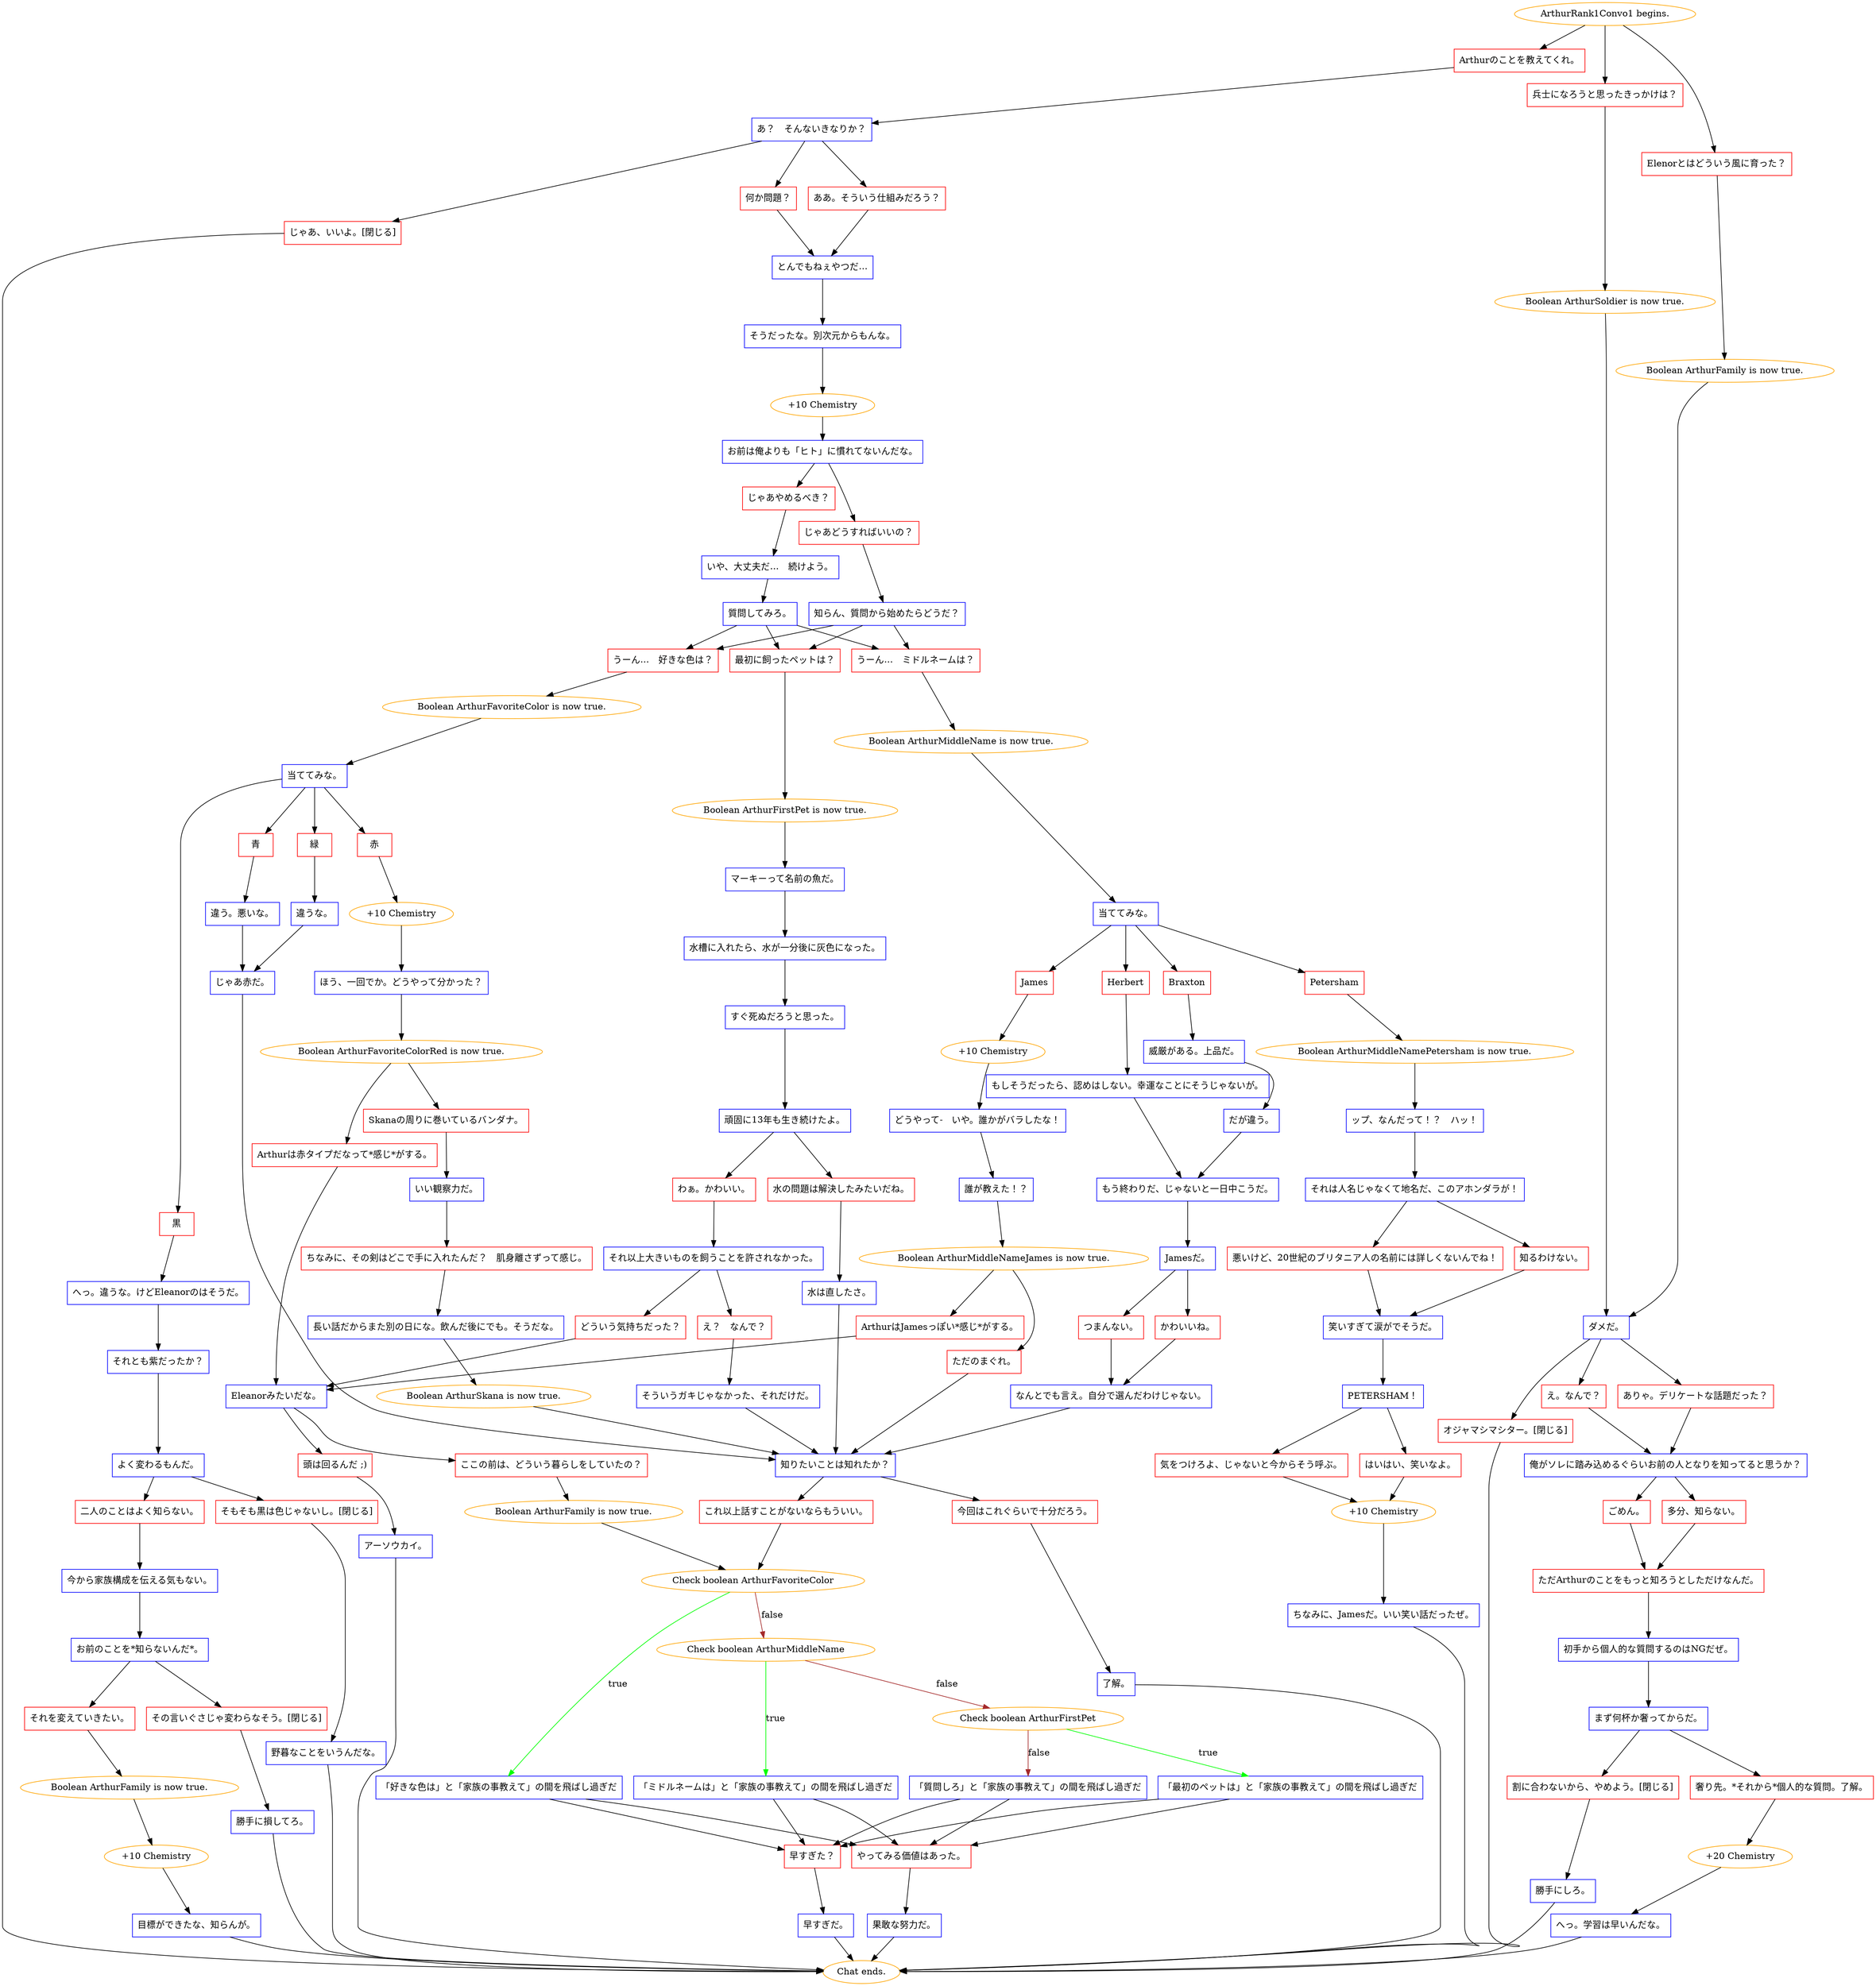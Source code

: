 digraph {
	"ArthurRank1Convo1 begins." [color=orange];
		"ArthurRank1Convo1 begins." -> j536321569;
		"ArthurRank1Convo1 begins." -> j3437913742;
		"ArthurRank1Convo1 begins." -> j1890833452;
	j536321569 [label="兵士になろうと思ったきっかけは？",shape=box,color=red];
		j536321569 -> j3789673894;
	j3437913742 [label="Elenorとはどういう風に育った？",shape=box,color=red];
		j3437913742 -> j1609352326;
	j1890833452 [label="Arthurのことを教えてくれ。",shape=box,color=red];
		j1890833452 -> j1255099229;
	j3789673894 [label="Boolean ArthurSoldier is now true.",color=orange];
		j3789673894 -> j2205596666;
	j1609352326 [label="Boolean ArthurFamily is now true.",color=orange];
		j1609352326 -> j2205596666;
	j1255099229 [label="あ？　そんないきなりか？",shape=box,color=blue];
		j1255099229 -> j2766307250;
		j1255099229 -> j3251659279;
		j1255099229 -> j533776265;
	j2205596666 [label="ダメだ。",shape=box,color=blue];
		j2205596666 -> j772695151;
		j2205596666 -> j2114986626;
		j2205596666 -> j1347719308;
	j2766307250 [label="ああ。そういう仕組みだろう？",shape=box,color=red];
		j2766307250 -> j687920592;
	j3251659279 [label="何か問題？",shape=box,color=red];
		j3251659279 -> j687920592;
	j533776265 [label="じゃあ、いいよ。[閉じる]",shape=box,color=red];
		j533776265 -> "Chat ends.";
	j772695151 [label="え。なんで？",shape=box,color=red];
		j772695151 -> j4067131167;
	j2114986626 [label="ありゃ。デリケートな話題だった？",shape=box,color=red];
		j2114986626 -> j4067131167;
	j1347719308 [label="オジャマシマシター。[閉じる]",shape=box,color=red];
		j1347719308 -> "Chat ends.";
	j687920592 [label="とんでもねぇやつだ…",shape=box,color=blue];
		j687920592 -> j3895910273;
	"Chat ends." [color=orange];
	j4067131167 [label="俺がソレに踏み込めるぐらいお前の人となりを知ってると思うか？",shape=box,color=blue];
		j4067131167 -> j409969633;
		j4067131167 -> j4023701234;
	j3895910273 [label="そうだったな。別次元からもんな。",shape=box,color=blue];
		j3895910273 -> j780714673;
	j409969633 [label="ごめん。",shape=box,color=red];
		j409969633 -> j544802841;
	j4023701234 [label="多分、知らない。",shape=box,color=red];
		j4023701234 -> j544802841;
	j780714673 [label="+10 Chemistry",color=orange];
		j780714673 -> j1145378717;
	j544802841 [label="ただArthurのことをもっと知ろうとしただけなんだ。",shape=box,color=red];
		j544802841 -> j3374547973;
	j1145378717 [label="お前は俺よりも「ヒト」に慣れてないんだな。",shape=box,color=blue];
		j1145378717 -> j2604940321;
		j1145378717 -> j4290991241;
	j3374547973 [label="初手から個人的な質問するのはNGだぜ。",shape=box,color=blue];
		j3374547973 -> j2092276398;
	j2604940321 [label="じゃあどうすればいいの？",shape=box,color=red];
		j2604940321 -> j3254017335;
	j4290991241 [label="じゃあやめるべき？",shape=box,color=red];
		j4290991241 -> j3187598161;
	j2092276398 [label="まず何杯か奢ってからだ。",shape=box,color=blue];
		j2092276398 -> j3530942798;
		j2092276398 -> j1862949438;
	j3254017335 [label="知らん、質問から始めたらどうだ？",shape=box,color=blue];
		j3254017335 -> j79888762;
		j3254017335 -> j3487859981;
		j3254017335 -> j688249955;
	j3187598161 [label="いや、大丈夫だ…　続けよう。",shape=box,color=blue];
		j3187598161 -> j4267582587;
	j3530942798 [label="奢り先。*それから*個人的な質問。了解。",shape=box,color=red];
		j3530942798 -> j3485029633;
	j1862949438 [label="割に合わないから、やめよう。[閉じる]",shape=box,color=red];
		j1862949438 -> j4273773890;
	j79888762 [label="うーん…　好きな色は？",shape=box,color=red];
		j79888762 -> j3083107196;
	j3487859981 [label="うーん…　ミドルネームは？",shape=box,color=red];
		j3487859981 -> j2285393944;
	j688249955 [label="最初に飼ったペットは？",shape=box,color=red];
		j688249955 -> j292296226;
	j4267582587 [label="質問してみろ。",shape=box,color=blue];
		j4267582587 -> j79888762;
		j4267582587 -> j3487859981;
		j4267582587 -> j688249955;
	j3485029633 [label="+20 Chemistry",color=orange];
		j3485029633 -> j1329089113;
	j4273773890 [label="勝手にしろ。",shape=box,color=blue];
		j4273773890 -> "Chat ends.";
	j3083107196 [label="Boolean ArthurFavoriteColor is now true.",color=orange];
		j3083107196 -> j3548206128;
	j2285393944 [label="Boolean ArthurMiddleName is now true.",color=orange];
		j2285393944 -> j565935858;
	j292296226 [label="Boolean ArthurFirstPet is now true.",color=orange];
		j292296226 -> j2084389237;
	j1329089113 [label="へっ。学習は早いんだな。",shape=box,color=blue];
		j1329089113 -> "Chat ends.";
	j3548206128 [label="当ててみな。",shape=box,color=blue];
		j3548206128 -> j3714214819;
		j3548206128 -> j1564063465;
		j3548206128 -> j3135193676;
		j3548206128 -> j1369905366;
	j565935858 [label="当ててみな。",shape=box,color=blue];
		j565935858 -> j1185068597;
		j565935858 -> j3166118565;
		j565935858 -> j3445845349;
		j565935858 -> j430502687;
	j2084389237 [label="マーキーって名前の魚だ。",shape=box,color=blue];
		j2084389237 -> j2132779204;
	j3714214819 [label="緑",shape=box,color=red];
		j3714214819 -> j3059998868;
	j1564063465 [label="黒",shape=box,color=red];
		j1564063465 -> j3617246586;
	j3135193676 [label="赤",shape=box,color=red];
		j3135193676 -> j2414848336;
	j1369905366 [label="青",shape=box,color=red];
		j1369905366 -> j946411741;
	j1185068597 [label="Herbert",shape=box,color=red];
		j1185068597 -> j370588624;
	j3166118565 [label="James",shape=box,color=red];
		j3166118565 -> j2409679467;
	j3445845349 [label="Petersham",shape=box,color=red];
		j3445845349 -> j3058091406;
	j430502687 [label="Braxton",shape=box,color=red];
		j430502687 -> j631441742;
	j2132779204 [label="水槽に入れたら、水が一分後に灰色になった。",shape=box,color=blue];
		j2132779204 -> j3668552985;
	j3059998868 [label="違うな。",shape=box,color=blue];
		j3059998868 -> j3704124006;
	j3617246586 [label="へっ。違うな。けどEleanorのはそうだ。",shape=box,color=blue];
		j3617246586 -> j3901713754;
	j2414848336 [label="+10 Chemistry",color=orange];
		j2414848336 -> j3105483031;
	j946411741 [label="違う。悪いな。",shape=box,color=blue];
		j946411741 -> j3704124006;
	j370588624 [label="もしそうだったら、認めはしない。幸運なことにそうじゃないが。",shape=box,color=blue];
		j370588624 -> j3065009023;
	j2409679467 [label="+10 Chemistry",color=orange];
		j2409679467 -> j2893980135;
	j3058091406 [label="Boolean ArthurMiddleNamePetersham is now true.",color=orange];
		j3058091406 -> j2526153935;
	j631441742 [label="威厳がある。上品だ。",shape=box,color=blue];
		j631441742 -> j2215446898;
	j3668552985 [label="すぐ死ぬだろうと思った。",shape=box,color=blue];
		j3668552985 -> j1424179671;
	j3704124006 [label="じゃあ赤だ。",shape=box,color=blue];
		j3704124006 -> j1429273650;
	j3901713754 [label="それとも紫だったか？",shape=box,color=blue];
		j3901713754 -> j128673457;
	j3105483031 [label="ほう、一回でか。どうやって分かった？",shape=box,color=blue];
		j3105483031 -> j1495673464;
	j3065009023 [label="もう終わりだ、じゃないと一日中こうだ。",shape=box,color=blue];
		j3065009023 -> j3720581298;
	j2893980135 [label="どうやって-　いや。誰かがバラしたな！",shape=box,color=blue];
		j2893980135 -> j546089913;
	j2526153935 [label="ップ、なんだって！？　ハッ！",shape=box,color=blue];
		j2526153935 -> j2166766710;
	j2215446898 [label="だが違う。",shape=box,color=blue];
		j2215446898 -> j3065009023;
	j1424179671 [label="頑固に13年も生き続けたよ。",shape=box,color=blue];
		j1424179671 -> j1340496029;
		j1424179671 -> j120180785;
	j1429273650 [label="知りたいことは知れたか？",shape=box,color=blue];
		j1429273650 -> j4275923920;
		j1429273650 -> j3427976650;
	j128673457 [label="よく変わるもんだ。",shape=box,color=blue];
		j128673457 -> j2369279441;
		j128673457 -> j2264421064;
	j1495673464 [label="Boolean ArthurFavoriteColorRed is now true.",color=orange];
		j1495673464 -> j3826984250;
		j1495673464 -> j996575015;
	j3720581298 [label="Jamesだ。",shape=box,color=blue];
		j3720581298 -> j1140687630;
		j3720581298 -> j2180780991;
	j546089913 [label="誰が教えた！？",shape=box,color=blue];
		j546089913 -> j3227176944;
	j2166766710 [label="それは人名じゃなくて地名だ、このアホンダラが！",shape=box,color=blue];
		j2166766710 -> j2867932723;
		j2166766710 -> j245443282;
	j1340496029 [label="水の問題は解決したみたいだね。",shape=box,color=red];
		j1340496029 -> j2122329034;
	j120180785 [label="わぁ。かわいい。",shape=box,color=red];
		j120180785 -> j1877635228;
	j4275923920 [label="これ以上話すことがないならもういい。",shape=box,color=red];
		j4275923920 -> j4069610047;
	j3427976650 [label="今回はこれぐらいで十分だろう。",shape=box,color=red];
		j3427976650 -> j2053416165;
	j2369279441 [label="そもそも黒は色じゃないし。[閉じる]",shape=box,color=red];
		j2369279441 -> j4205416920;
	j2264421064 [label="二人のことはよく知らない。",shape=box,color=red];
		j2264421064 -> j845808416;
	j3826984250 [label="Skanaの周りに巻いているバンダナ。",shape=box,color=red];
		j3826984250 -> j583819669;
	j996575015 [label="Arthurは赤タイプだなって*感じ*がする。",shape=box,color=red];
		j996575015 -> j2966827718;
	j1140687630 [label="つまんない。",shape=box,color=red];
		j1140687630 -> j3520622244;
	j2180780991 [label="かわいいね。",shape=box,color=red];
		j2180780991 -> j3520622244;
	j3227176944 [label="Boolean ArthurMiddleNameJames is now true.",color=orange];
		j3227176944 -> j3150441679;
		j3227176944 -> j2055292089;
	j2867932723 [label="悪いけど、20世紀のブリタニア人の名前には詳しくないんでね！",shape=box,color=red];
		j2867932723 -> j3963810184;
	j245443282 [label="知るわけない。",shape=box,color=red];
		j245443282 -> j3963810184;
	j2122329034 [label="水は直したさ。",shape=box,color=blue];
		j2122329034 -> j1429273650;
	j1877635228 [label="それ以上大きいものを飼うことを許されなかった。",shape=box,color=blue];
		j1877635228 -> j2675893306;
		j1877635228 -> j2672312440;
	j4069610047 [label="Check boolean ArthurFavoriteColor",color=orange];
		j4069610047 -> j2845562188 [label=true,color=green];
		j4069610047 -> j408328346 [label=false,color=brown];
	j2053416165 [label="了解。",shape=box,color=blue];
		j2053416165 -> "Chat ends.";
	j4205416920 [label="野暮なことをいうんだな。",shape=box,color=blue];
		j4205416920 -> "Chat ends.";
	j845808416 [label="今から家族構成を伝える気もない。",shape=box,color=blue];
		j845808416 -> j1466387390;
	j583819669 [label="いい観察力だ。",shape=box,color=blue];
		j583819669 -> j3648867055;
	j2966827718 [label="Eleanorみたいだな。",shape=box,color=blue];
		j2966827718 -> j508930957;
		j2966827718 -> j1429815957;
	j3520622244 [label="なんとでも言え。自分で選んだわけじゃない。",shape=box,color=blue];
		j3520622244 -> j1429273650;
	j3150441679 [label="ただのまぐれ。",shape=box,color=red];
		j3150441679 -> j1429273650;
	j2055292089 [label="ArthurはJamesっぽい*感じ*がする。",shape=box,color=red];
		j2055292089 -> j2966827718;
	j3963810184 [label="笑いすぎて涙がでそうだ。",shape=box,color=blue];
		j3963810184 -> j3997982521;
	j2675893306 [label="え？　なんで？",shape=box,color=red];
		j2675893306 -> j725536304;
	j2672312440 [label="どういう気持ちだった？",shape=box,color=red];
		j2672312440 -> j2966827718;
	j2845562188 [label="「好きな色は」と「家族の事教えて」の間を飛ばし過ぎだ",shape=box,color=blue];
		j2845562188 -> j3513101091;
		j2845562188 -> j2241388581;
	j408328346 [label="Check boolean ArthurMiddleName",color=orange];
		j408328346 -> j1032652096 [label=true,color=green];
		j408328346 -> j3450194418 [label=false,color=brown];
	j1466387390 [label="お前のことを*知らないんだ*。",shape=box,color=blue];
		j1466387390 -> j4078192774;
		j1466387390 -> j2163671658;
	j3648867055 [label="ちなみに、その剣はどこで手に入れたんだ？　肌身離さずって感じ。",shape=box,color=red];
		j3648867055 -> j330088005;
	j508930957 [label="ここの前は、どういう暮らしをしていたの？",shape=box,color=red];
		j508930957 -> j267340878;
	j1429815957 [label="頭は回るんだ ;)",shape=box,color=red];
		j1429815957 -> j2115761363;
	j3997982521 [label="PETERSHAM！",shape=box,color=blue];
		j3997982521 -> j2112511283;
		j3997982521 -> j1569349608;
	j725536304 [label="そういうガキじゃなかった、それだけだ。",shape=box,color=blue];
		j725536304 -> j1429273650;
	j3513101091 [label="早すぎた？",shape=box,color=red];
		j3513101091 -> j3368264236;
	j2241388581 [label="やってみる価値はあった。",shape=box,color=red];
		j2241388581 -> j4190251344;
	j1032652096 [label="「ミドルネームは」と「家族の事教えて」の間を飛ばし過ぎだ",shape=box,color=blue];
		j1032652096 -> j3513101091;
		j1032652096 -> j2241388581;
	j3450194418 [label="Check boolean ArthurFirstPet",color=orange];
		j3450194418 -> j1130089718 [label=true,color=green];
		j3450194418 -> j1315155397 [label=false,color=brown];
	j4078192774 [label="それを変えていきたい。",shape=box,color=red];
		j4078192774 -> j199545793;
	j2163671658 [label="その言いぐさじゃ変わらなそう。[閉じる]",shape=box,color=red];
		j2163671658 -> j1105863256;
	j330088005 [label="長い話だからまた別の日にな。飲んだ後にでも。そうだな。",shape=box,color=blue];
		j330088005 -> j3246605560;
	j267340878 [label="Boolean ArthurFamily is now true.",color=orange];
		j267340878 -> j4069610047;
	j2115761363 [label="アーソウカイ。",shape=box,color=blue];
		j2115761363 -> "Chat ends.";
	j2112511283 [label="気をつけろよ、じゃないと今からそう呼ぶ。",shape=box,color=red];
		j2112511283 -> j2598911286;
	j1569349608 [label="はいはい、笑いなよ。",shape=box,color=red];
		j1569349608 -> j2598911286;
	j3368264236 [label="早すぎだ。",shape=box,color=blue];
		j3368264236 -> "Chat ends.";
	j4190251344 [label="果敢な努力だ。",shape=box,color=blue];
		j4190251344 -> "Chat ends.";
	j1130089718 [label="「最初のペットは」と「家族の事教えて」の間を飛ばし過ぎだ",shape=box,color=blue];
		j1130089718 -> j3513101091;
		j1130089718 -> j2241388581;
	j1315155397 [label="「質問しろ」と「家族の事教えて」の間を飛ばし過ぎだ",shape=box,color=blue];
		j1315155397 -> j3513101091;
		j1315155397 -> j2241388581;
	j199545793 [label="Boolean ArthurFamily is now true.",color=orange];
		j199545793 -> j1915772558;
	j1105863256 [label="勝手に損してろ。",shape=box,color=blue];
		j1105863256 -> "Chat ends.";
	j3246605560 [label="Boolean ArthurSkana is now true.",color=orange];
		j3246605560 -> j1429273650;
	j2598911286 [label="+10 Chemistry",color=orange];
		j2598911286 -> j396422876;
	j1915772558 [label="+10 Chemistry",color=orange];
		j1915772558 -> j2523325072;
	j396422876 [label="ちなみに、Jamesだ。いい笑い話だったぜ。",shape=box,color=blue];
		j396422876 -> "Chat ends.";
	j2523325072 [label="目標ができたな、知らんが。",shape=box,color=blue];
		j2523325072 -> "Chat ends.";
}